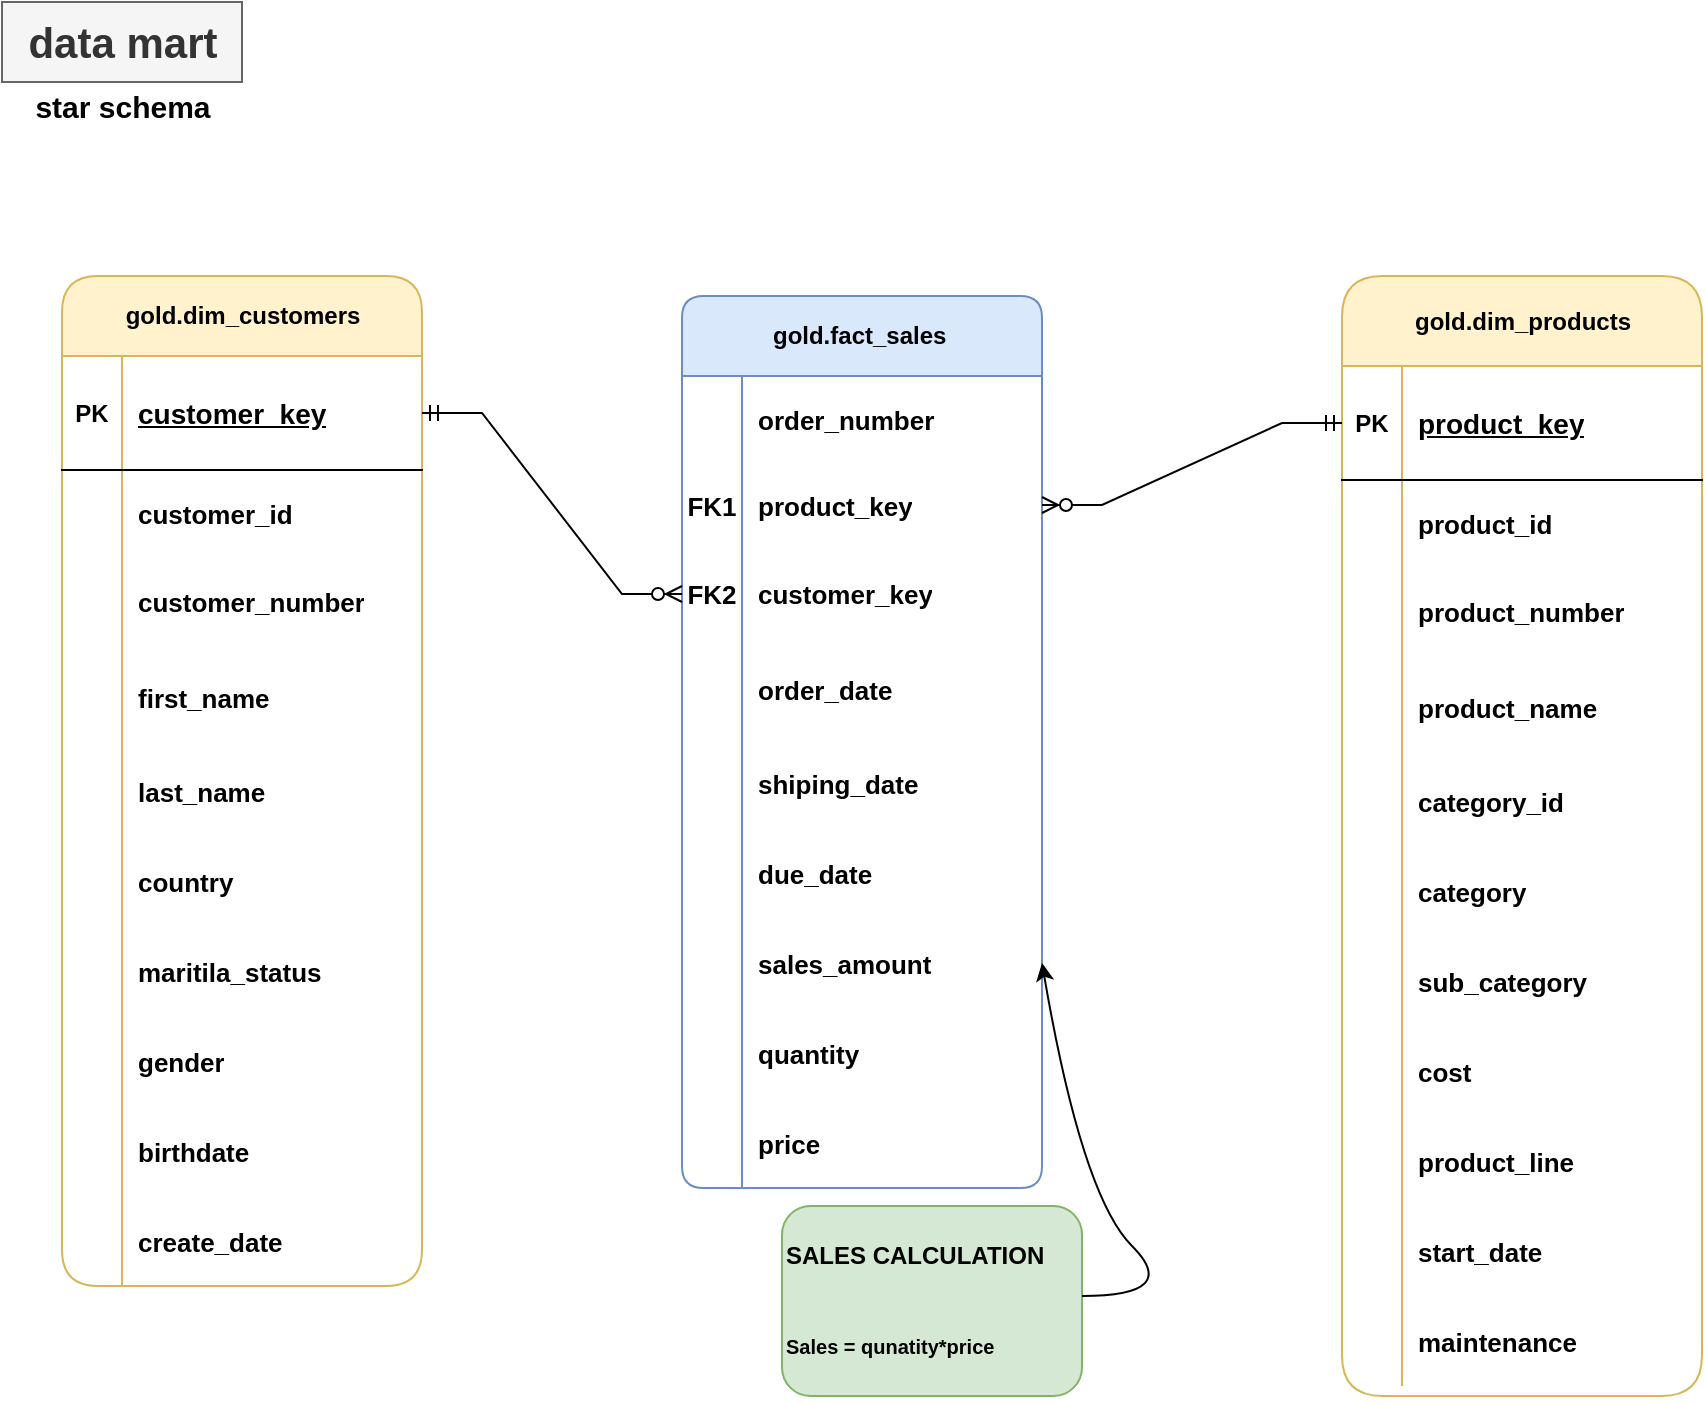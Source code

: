 <mxfile version="27.0.9">
  <diagram name="Page-1" id="4T1WIMYsZH72HeNve6yz">
    <mxGraphModel dx="1878" dy="595" grid="1" gridSize="10" guides="1" tooltips="1" connect="1" arrows="1" fold="1" page="1" pageScale="1" pageWidth="850" pageHeight="1100" math="0" shadow="0">
      <root>
        <mxCell id="0" />
        <mxCell id="1" parent="0" />
        <mxCell id="nuJ0KApkgOwOXbGpMMdL-1" value="&lt;font style=&quot;font-size: 21px;&quot;&gt;&lt;b style=&quot;&quot;&gt;data mart&lt;/b&gt;&lt;/font&gt;" style="text;html=1;align=center;verticalAlign=middle;resizable=0;points=[];autosize=1;strokeColor=#666666;fillColor=#f5f5f5;fontColor=#333333;" vertex="1" parent="1">
          <mxGeometry x="-20" y="33" width="120" height="40" as="geometry" />
        </mxCell>
        <mxCell id="nuJ0KApkgOwOXbGpMMdL-2" value="&lt;font style=&quot;font-size: 15px;&quot;&gt;&lt;b&gt;star schema&lt;/b&gt;&lt;/font&gt;" style="text;html=1;align=center;verticalAlign=middle;resizable=0;points=[];autosize=1;rounded=1;dashed=1;dashPattern=8 8;" vertex="1" parent="1">
          <mxGeometry x="-15" y="70" width="110" height="30" as="geometry" />
        </mxCell>
        <mxCell id="nuJ0KApkgOwOXbGpMMdL-3" value="gold.dim_customers" style="shape=table;startSize=40;container=1;collapsible=1;childLayout=tableLayout;fixedRows=1;rowLines=0;fontStyle=1;align=center;resizeLast=1;html=1;fillColor=#fff2cc;strokeColor=#d6b656;rounded=1;" vertex="1" parent="1">
          <mxGeometry x="10" y="170" width="180" height="505" as="geometry" />
        </mxCell>
        <mxCell id="nuJ0KApkgOwOXbGpMMdL-4" value="" style="shape=tableRow;horizontal=0;startSize=0;swimlaneHead=0;swimlaneBody=0;fillColor=none;collapsible=0;dropTarget=0;points=[[0,0.5],[1,0.5]];portConstraint=eastwest;top=0;left=0;right=0;bottom=1;" vertex="1" parent="nuJ0KApkgOwOXbGpMMdL-3">
          <mxGeometry y="40" width="180" height="57" as="geometry" />
        </mxCell>
        <mxCell id="nuJ0KApkgOwOXbGpMMdL-5" value="PK" style="shape=partialRectangle;connectable=0;fillColor=none;top=0;left=0;bottom=0;right=0;fontStyle=1;overflow=hidden;whiteSpace=wrap;html=1;" vertex="1" parent="nuJ0KApkgOwOXbGpMMdL-4">
          <mxGeometry width="30" height="57" as="geometry">
            <mxRectangle width="30" height="57" as="alternateBounds" />
          </mxGeometry>
        </mxCell>
        <mxCell id="nuJ0KApkgOwOXbGpMMdL-6" value="customer_key" style="shape=partialRectangle;connectable=0;fillColor=none;top=0;left=0;bottom=0;right=0;align=left;spacingLeft=6;fontStyle=5;overflow=hidden;whiteSpace=wrap;html=1;fontSize=14;" vertex="1" parent="nuJ0KApkgOwOXbGpMMdL-4">
          <mxGeometry x="30" width="150" height="57" as="geometry">
            <mxRectangle width="150" height="57" as="alternateBounds" />
          </mxGeometry>
        </mxCell>
        <mxCell id="nuJ0KApkgOwOXbGpMMdL-7" value="" style="shape=tableRow;horizontal=0;startSize=0;swimlaneHead=0;swimlaneBody=0;fillColor=none;collapsible=0;dropTarget=0;points=[[0,0.5],[1,0.5]];portConstraint=eastwest;top=0;left=0;right=0;bottom=0;fontSize=13;" vertex="1" parent="nuJ0KApkgOwOXbGpMMdL-3">
          <mxGeometry y="97" width="180" height="43" as="geometry" />
        </mxCell>
        <mxCell id="nuJ0KApkgOwOXbGpMMdL-8" value="" style="shape=partialRectangle;connectable=0;fillColor=none;top=0;left=0;bottom=0;right=0;editable=1;overflow=hidden;whiteSpace=wrap;html=1;fontSize=13;" vertex="1" parent="nuJ0KApkgOwOXbGpMMdL-7">
          <mxGeometry width="30" height="43" as="geometry">
            <mxRectangle width="30" height="43" as="alternateBounds" />
          </mxGeometry>
        </mxCell>
        <mxCell id="nuJ0KApkgOwOXbGpMMdL-9" value="customer_id" style="shape=partialRectangle;connectable=0;fillColor=none;top=0;left=0;bottom=0;right=0;align=left;spacingLeft=6;overflow=hidden;whiteSpace=wrap;html=1;fontSize=13;fontStyle=1" vertex="1" parent="nuJ0KApkgOwOXbGpMMdL-7">
          <mxGeometry x="30" width="150" height="43" as="geometry">
            <mxRectangle width="150" height="43" as="alternateBounds" />
          </mxGeometry>
        </mxCell>
        <mxCell id="nuJ0KApkgOwOXbGpMMdL-10" value="" style="shape=tableRow;horizontal=0;startSize=0;swimlaneHead=0;swimlaneBody=0;fillColor=none;collapsible=0;dropTarget=0;points=[[0,0.5],[1,0.5]];portConstraint=eastwest;top=0;left=0;right=0;bottom=0;fontSize=13;fontStyle=1" vertex="1" parent="nuJ0KApkgOwOXbGpMMdL-3">
          <mxGeometry y="140" width="180" height="46" as="geometry" />
        </mxCell>
        <mxCell id="nuJ0KApkgOwOXbGpMMdL-11" value="" style="shape=partialRectangle;connectable=0;fillColor=none;top=0;left=0;bottom=0;right=0;editable=1;overflow=hidden;whiteSpace=wrap;html=1;fontSize=13;fontStyle=1" vertex="1" parent="nuJ0KApkgOwOXbGpMMdL-10">
          <mxGeometry width="30" height="46" as="geometry">
            <mxRectangle width="30" height="46" as="alternateBounds" />
          </mxGeometry>
        </mxCell>
        <mxCell id="nuJ0KApkgOwOXbGpMMdL-12" value="customer_number" style="shape=partialRectangle;connectable=0;fillColor=none;top=0;left=0;bottom=0;right=0;align=left;spacingLeft=6;overflow=hidden;whiteSpace=wrap;html=1;fontSize=13;fontStyle=1" vertex="1" parent="nuJ0KApkgOwOXbGpMMdL-10">
          <mxGeometry x="30" width="150" height="46" as="geometry">
            <mxRectangle width="150" height="46" as="alternateBounds" />
          </mxGeometry>
        </mxCell>
        <mxCell id="nuJ0KApkgOwOXbGpMMdL-13" value="" style="shape=tableRow;horizontal=0;startSize=0;swimlaneHead=0;swimlaneBody=0;fillColor=none;collapsible=0;dropTarget=0;points=[[0,0.5],[1,0.5]];portConstraint=eastwest;top=0;left=0;right=0;bottom=0;fontSize=13;fontStyle=1" vertex="1" parent="nuJ0KApkgOwOXbGpMMdL-3">
          <mxGeometry y="186" width="180" height="49" as="geometry" />
        </mxCell>
        <mxCell id="nuJ0KApkgOwOXbGpMMdL-14" value="" style="shape=partialRectangle;connectable=0;fillColor=none;top=0;left=0;bottom=0;right=0;editable=1;overflow=hidden;whiteSpace=wrap;html=1;fontSize=13;fontStyle=1" vertex="1" parent="nuJ0KApkgOwOXbGpMMdL-13">
          <mxGeometry width="30" height="49" as="geometry">
            <mxRectangle width="30" height="49" as="alternateBounds" />
          </mxGeometry>
        </mxCell>
        <mxCell id="nuJ0KApkgOwOXbGpMMdL-15" value="first_name" style="shape=partialRectangle;connectable=0;fillColor=none;top=0;left=0;bottom=0;right=0;align=left;spacingLeft=6;overflow=hidden;whiteSpace=wrap;html=1;fontSize=13;fontStyle=1" vertex="1" parent="nuJ0KApkgOwOXbGpMMdL-13">
          <mxGeometry x="30" width="150" height="49" as="geometry">
            <mxRectangle width="150" height="49" as="alternateBounds" />
          </mxGeometry>
        </mxCell>
        <mxCell id="nuJ0KApkgOwOXbGpMMdL-16" style="shape=tableRow;horizontal=0;startSize=0;swimlaneHead=0;swimlaneBody=0;fillColor=none;collapsible=0;dropTarget=0;points=[[0,0.5],[1,0.5]];portConstraint=eastwest;top=0;left=0;right=0;bottom=0;fontSize=13;fontStyle=1" vertex="1" parent="nuJ0KApkgOwOXbGpMMdL-3">
          <mxGeometry y="235" width="180" height="45" as="geometry" />
        </mxCell>
        <mxCell id="nuJ0KApkgOwOXbGpMMdL-17" style="shape=partialRectangle;connectable=0;fillColor=none;top=0;left=0;bottom=0;right=0;editable=1;overflow=hidden;whiteSpace=wrap;html=1;fontSize=13;fontStyle=1" vertex="1" parent="nuJ0KApkgOwOXbGpMMdL-16">
          <mxGeometry width="30" height="45" as="geometry">
            <mxRectangle width="30" height="45" as="alternateBounds" />
          </mxGeometry>
        </mxCell>
        <mxCell id="nuJ0KApkgOwOXbGpMMdL-18" value="last_name" style="shape=partialRectangle;connectable=0;fillColor=none;top=0;left=0;bottom=0;right=0;align=left;spacingLeft=6;overflow=hidden;whiteSpace=wrap;html=1;fontSize=13;fontStyle=1" vertex="1" parent="nuJ0KApkgOwOXbGpMMdL-16">
          <mxGeometry x="30" width="150" height="45" as="geometry">
            <mxRectangle width="150" height="45" as="alternateBounds" />
          </mxGeometry>
        </mxCell>
        <mxCell id="nuJ0KApkgOwOXbGpMMdL-19" style="shape=tableRow;horizontal=0;startSize=0;swimlaneHead=0;swimlaneBody=0;fillColor=none;collapsible=0;dropTarget=0;points=[[0,0.5],[1,0.5]];portConstraint=eastwest;top=0;left=0;right=0;bottom=0;fontSize=13;fontStyle=1" vertex="1" parent="nuJ0KApkgOwOXbGpMMdL-3">
          <mxGeometry y="280" width="180" height="45" as="geometry" />
        </mxCell>
        <mxCell id="nuJ0KApkgOwOXbGpMMdL-20" style="shape=partialRectangle;connectable=0;fillColor=none;top=0;left=0;bottom=0;right=0;editable=1;overflow=hidden;whiteSpace=wrap;html=1;fontSize=13;fontStyle=1" vertex="1" parent="nuJ0KApkgOwOXbGpMMdL-19">
          <mxGeometry width="30" height="45" as="geometry">
            <mxRectangle width="30" height="45" as="alternateBounds" />
          </mxGeometry>
        </mxCell>
        <mxCell id="nuJ0KApkgOwOXbGpMMdL-21" value="country" style="shape=partialRectangle;connectable=0;fillColor=none;top=0;left=0;bottom=0;right=0;align=left;spacingLeft=6;overflow=hidden;whiteSpace=wrap;html=1;fontSize=13;fontStyle=1" vertex="1" parent="nuJ0KApkgOwOXbGpMMdL-19">
          <mxGeometry x="30" width="150" height="45" as="geometry">
            <mxRectangle width="150" height="45" as="alternateBounds" />
          </mxGeometry>
        </mxCell>
        <mxCell id="nuJ0KApkgOwOXbGpMMdL-22" style="shape=tableRow;horizontal=0;startSize=0;swimlaneHead=0;swimlaneBody=0;fillColor=none;collapsible=0;dropTarget=0;points=[[0,0.5],[1,0.5]];portConstraint=eastwest;top=0;left=0;right=0;bottom=0;fontSize=13;fontStyle=1" vertex="1" parent="nuJ0KApkgOwOXbGpMMdL-3">
          <mxGeometry y="325" width="180" height="45" as="geometry" />
        </mxCell>
        <mxCell id="nuJ0KApkgOwOXbGpMMdL-23" style="shape=partialRectangle;connectable=0;fillColor=none;top=0;left=0;bottom=0;right=0;editable=1;overflow=hidden;whiteSpace=wrap;html=1;fontSize=13;fontStyle=1" vertex="1" parent="nuJ0KApkgOwOXbGpMMdL-22">
          <mxGeometry width="30" height="45" as="geometry">
            <mxRectangle width="30" height="45" as="alternateBounds" />
          </mxGeometry>
        </mxCell>
        <mxCell id="nuJ0KApkgOwOXbGpMMdL-24" value="maritila_status" style="shape=partialRectangle;connectable=0;fillColor=none;top=0;left=0;bottom=0;right=0;align=left;spacingLeft=6;overflow=hidden;whiteSpace=wrap;html=1;fontSize=13;fontStyle=1" vertex="1" parent="nuJ0KApkgOwOXbGpMMdL-22">
          <mxGeometry x="30" width="150" height="45" as="geometry">
            <mxRectangle width="150" height="45" as="alternateBounds" />
          </mxGeometry>
        </mxCell>
        <mxCell id="nuJ0KApkgOwOXbGpMMdL-25" style="shape=tableRow;horizontal=0;startSize=0;swimlaneHead=0;swimlaneBody=0;fillColor=none;collapsible=0;dropTarget=0;points=[[0,0.5],[1,0.5]];portConstraint=eastwest;top=0;left=0;right=0;bottom=0;fontSize=13;fontStyle=1" vertex="1" parent="nuJ0KApkgOwOXbGpMMdL-3">
          <mxGeometry y="370" width="180" height="45" as="geometry" />
        </mxCell>
        <mxCell id="nuJ0KApkgOwOXbGpMMdL-26" style="shape=partialRectangle;connectable=0;fillColor=none;top=0;left=0;bottom=0;right=0;editable=1;overflow=hidden;whiteSpace=wrap;html=1;fontSize=13;fontStyle=1" vertex="1" parent="nuJ0KApkgOwOXbGpMMdL-25">
          <mxGeometry width="30" height="45" as="geometry">
            <mxRectangle width="30" height="45" as="alternateBounds" />
          </mxGeometry>
        </mxCell>
        <mxCell id="nuJ0KApkgOwOXbGpMMdL-27" value="gender" style="shape=partialRectangle;connectable=0;fillColor=none;top=0;left=0;bottom=0;right=0;align=left;spacingLeft=6;overflow=hidden;whiteSpace=wrap;html=1;fontSize=13;fontStyle=1" vertex="1" parent="nuJ0KApkgOwOXbGpMMdL-25">
          <mxGeometry x="30" width="150" height="45" as="geometry">
            <mxRectangle width="150" height="45" as="alternateBounds" />
          </mxGeometry>
        </mxCell>
        <mxCell id="nuJ0KApkgOwOXbGpMMdL-28" style="shape=tableRow;horizontal=0;startSize=0;swimlaneHead=0;swimlaneBody=0;fillColor=none;collapsible=0;dropTarget=0;points=[[0,0.5],[1,0.5]];portConstraint=eastwest;top=0;left=0;right=0;bottom=0;fontSize=13;fontStyle=1" vertex="1" parent="nuJ0KApkgOwOXbGpMMdL-3">
          <mxGeometry y="415" width="180" height="45" as="geometry" />
        </mxCell>
        <mxCell id="nuJ0KApkgOwOXbGpMMdL-29" style="shape=partialRectangle;connectable=0;fillColor=none;top=0;left=0;bottom=0;right=0;editable=1;overflow=hidden;whiteSpace=wrap;html=1;fontSize=13;fontStyle=1" vertex="1" parent="nuJ0KApkgOwOXbGpMMdL-28">
          <mxGeometry width="30" height="45" as="geometry">
            <mxRectangle width="30" height="45" as="alternateBounds" />
          </mxGeometry>
        </mxCell>
        <mxCell id="nuJ0KApkgOwOXbGpMMdL-30" value="birthdate" style="shape=partialRectangle;connectable=0;fillColor=none;top=0;left=0;bottom=0;right=0;align=left;spacingLeft=6;overflow=hidden;whiteSpace=wrap;html=1;fontSize=13;fontStyle=1" vertex="1" parent="nuJ0KApkgOwOXbGpMMdL-28">
          <mxGeometry x="30" width="150" height="45" as="geometry">
            <mxRectangle width="150" height="45" as="alternateBounds" />
          </mxGeometry>
        </mxCell>
        <mxCell id="nuJ0KApkgOwOXbGpMMdL-31" style="shape=tableRow;horizontal=0;startSize=0;swimlaneHead=0;swimlaneBody=0;fillColor=none;collapsible=0;dropTarget=0;points=[[0,0.5],[1,0.5]];portConstraint=eastwest;top=0;left=0;right=0;bottom=0;fontSize=13;fontStyle=1" vertex="1" parent="nuJ0KApkgOwOXbGpMMdL-3">
          <mxGeometry y="460" width="180" height="45" as="geometry" />
        </mxCell>
        <mxCell id="nuJ0KApkgOwOXbGpMMdL-32" style="shape=partialRectangle;connectable=0;fillColor=none;top=0;left=0;bottom=0;right=0;editable=1;overflow=hidden;whiteSpace=wrap;html=1;fontSize=13;fontStyle=1" vertex="1" parent="nuJ0KApkgOwOXbGpMMdL-31">
          <mxGeometry width="30" height="45" as="geometry">
            <mxRectangle width="30" height="45" as="alternateBounds" />
          </mxGeometry>
        </mxCell>
        <mxCell id="nuJ0KApkgOwOXbGpMMdL-33" value="create_date" style="shape=partialRectangle;connectable=0;fillColor=none;top=0;left=0;bottom=0;right=0;align=left;spacingLeft=6;overflow=hidden;whiteSpace=wrap;html=1;fontSize=13;fontStyle=1" vertex="1" parent="nuJ0KApkgOwOXbGpMMdL-31">
          <mxGeometry x="30" width="150" height="45" as="geometry">
            <mxRectangle width="150" height="45" as="alternateBounds" />
          </mxGeometry>
        </mxCell>
        <mxCell id="nuJ0KApkgOwOXbGpMMdL-47" value="gold.dim_products" style="shape=table;startSize=45;container=1;collapsible=1;childLayout=tableLayout;fixedRows=1;rowLines=0;fontStyle=1;align=center;resizeLast=1;html=1;fillColor=#fff2cc;strokeColor=#d6b656;rounded=1;" vertex="1" parent="1">
          <mxGeometry x="650" y="170" width="180" height="560" as="geometry" />
        </mxCell>
        <mxCell id="nuJ0KApkgOwOXbGpMMdL-48" value="" style="shape=tableRow;horizontal=0;startSize=0;swimlaneHead=0;swimlaneBody=0;fillColor=none;collapsible=0;dropTarget=0;points=[[0,0.5],[1,0.5]];portConstraint=eastwest;top=0;left=0;right=0;bottom=1;" vertex="1" parent="nuJ0KApkgOwOXbGpMMdL-47">
          <mxGeometry y="45" width="180" height="57" as="geometry" />
        </mxCell>
        <mxCell id="nuJ0KApkgOwOXbGpMMdL-49" value="PK" style="shape=partialRectangle;connectable=0;fillColor=none;top=0;left=0;bottom=0;right=0;fontStyle=1;overflow=hidden;whiteSpace=wrap;html=1;" vertex="1" parent="nuJ0KApkgOwOXbGpMMdL-48">
          <mxGeometry width="30" height="57" as="geometry">
            <mxRectangle width="30" height="57" as="alternateBounds" />
          </mxGeometry>
        </mxCell>
        <mxCell id="nuJ0KApkgOwOXbGpMMdL-50" value="product_key" style="shape=partialRectangle;connectable=0;fillColor=none;top=0;left=0;bottom=0;right=0;align=left;spacingLeft=6;fontStyle=5;overflow=hidden;whiteSpace=wrap;html=1;fontSize=14;" vertex="1" parent="nuJ0KApkgOwOXbGpMMdL-48">
          <mxGeometry x="30" width="150" height="57" as="geometry">
            <mxRectangle width="150" height="57" as="alternateBounds" />
          </mxGeometry>
        </mxCell>
        <mxCell id="nuJ0KApkgOwOXbGpMMdL-51" value="" style="shape=tableRow;horizontal=0;startSize=0;swimlaneHead=0;swimlaneBody=0;fillColor=none;collapsible=0;dropTarget=0;points=[[0,0.5],[1,0.5]];portConstraint=eastwest;top=0;left=0;right=0;bottom=0;fontSize=13;" vertex="1" parent="nuJ0KApkgOwOXbGpMMdL-47">
          <mxGeometry y="102" width="180" height="43" as="geometry" />
        </mxCell>
        <mxCell id="nuJ0KApkgOwOXbGpMMdL-52" value="" style="shape=partialRectangle;connectable=0;fillColor=none;top=0;left=0;bottom=0;right=0;editable=1;overflow=hidden;whiteSpace=wrap;html=1;fontSize=13;" vertex="1" parent="nuJ0KApkgOwOXbGpMMdL-51">
          <mxGeometry width="30" height="43" as="geometry">
            <mxRectangle width="30" height="43" as="alternateBounds" />
          </mxGeometry>
        </mxCell>
        <mxCell id="nuJ0KApkgOwOXbGpMMdL-53" value="product_id" style="shape=partialRectangle;connectable=0;fillColor=none;top=0;left=0;bottom=0;right=0;align=left;spacingLeft=6;overflow=hidden;whiteSpace=wrap;html=1;fontSize=13;fontStyle=1" vertex="1" parent="nuJ0KApkgOwOXbGpMMdL-51">
          <mxGeometry x="30" width="150" height="43" as="geometry">
            <mxRectangle width="150" height="43" as="alternateBounds" />
          </mxGeometry>
        </mxCell>
        <mxCell id="nuJ0KApkgOwOXbGpMMdL-54" value="" style="shape=tableRow;horizontal=0;startSize=0;swimlaneHead=0;swimlaneBody=0;fillColor=none;collapsible=0;dropTarget=0;points=[[0,0.5],[1,0.5]];portConstraint=eastwest;top=0;left=0;right=0;bottom=0;fontSize=13;" vertex="1" parent="nuJ0KApkgOwOXbGpMMdL-47">
          <mxGeometry y="145" width="180" height="46" as="geometry" />
        </mxCell>
        <mxCell id="nuJ0KApkgOwOXbGpMMdL-55" value="" style="shape=partialRectangle;connectable=0;fillColor=none;top=0;left=0;bottom=0;right=0;editable=1;overflow=hidden;whiteSpace=wrap;html=1;fontSize=13;" vertex="1" parent="nuJ0KApkgOwOXbGpMMdL-54">
          <mxGeometry width="30" height="46" as="geometry">
            <mxRectangle width="30" height="46" as="alternateBounds" />
          </mxGeometry>
        </mxCell>
        <mxCell id="nuJ0KApkgOwOXbGpMMdL-56" value="product_number" style="shape=partialRectangle;connectable=0;fillColor=none;top=0;left=0;bottom=0;right=0;align=left;spacingLeft=6;overflow=hidden;whiteSpace=wrap;html=1;fontSize=13;fontStyle=1" vertex="1" parent="nuJ0KApkgOwOXbGpMMdL-54">
          <mxGeometry x="30" width="150" height="46" as="geometry">
            <mxRectangle width="150" height="46" as="alternateBounds" />
          </mxGeometry>
        </mxCell>
        <mxCell id="nuJ0KApkgOwOXbGpMMdL-57" value="" style="shape=tableRow;horizontal=0;startSize=0;swimlaneHead=0;swimlaneBody=0;fillColor=none;collapsible=0;dropTarget=0;points=[[0,0.5],[1,0.5]];portConstraint=eastwest;top=0;left=0;right=0;bottom=0;fontSize=13;" vertex="1" parent="nuJ0KApkgOwOXbGpMMdL-47">
          <mxGeometry y="191" width="180" height="49" as="geometry" />
        </mxCell>
        <mxCell id="nuJ0KApkgOwOXbGpMMdL-58" value="" style="shape=partialRectangle;connectable=0;fillColor=none;top=0;left=0;bottom=0;right=0;editable=1;overflow=hidden;whiteSpace=wrap;html=1;fontSize=13;" vertex="1" parent="nuJ0KApkgOwOXbGpMMdL-57">
          <mxGeometry width="30" height="49" as="geometry">
            <mxRectangle width="30" height="49" as="alternateBounds" />
          </mxGeometry>
        </mxCell>
        <mxCell id="nuJ0KApkgOwOXbGpMMdL-59" value="product_name" style="shape=partialRectangle;connectable=0;fillColor=none;top=0;left=0;bottom=0;right=0;align=left;spacingLeft=6;overflow=hidden;whiteSpace=wrap;html=1;fontSize=13;fontStyle=1" vertex="1" parent="nuJ0KApkgOwOXbGpMMdL-57">
          <mxGeometry x="30" width="150" height="49" as="geometry">
            <mxRectangle width="150" height="49" as="alternateBounds" />
          </mxGeometry>
        </mxCell>
        <mxCell id="nuJ0KApkgOwOXbGpMMdL-60" style="shape=tableRow;horizontal=0;startSize=0;swimlaneHead=0;swimlaneBody=0;fillColor=none;collapsible=0;dropTarget=0;points=[[0,0.5],[1,0.5]];portConstraint=eastwest;top=0;left=0;right=0;bottom=0;fontSize=13;" vertex="1" parent="nuJ0KApkgOwOXbGpMMdL-47">
          <mxGeometry y="240" width="180" height="45" as="geometry" />
        </mxCell>
        <mxCell id="nuJ0KApkgOwOXbGpMMdL-61" style="shape=partialRectangle;connectable=0;fillColor=none;top=0;left=0;bottom=0;right=0;editable=1;overflow=hidden;whiteSpace=wrap;html=1;fontSize=13;" vertex="1" parent="nuJ0KApkgOwOXbGpMMdL-60">
          <mxGeometry width="30" height="45" as="geometry">
            <mxRectangle width="30" height="45" as="alternateBounds" />
          </mxGeometry>
        </mxCell>
        <mxCell id="nuJ0KApkgOwOXbGpMMdL-62" value="category_id" style="shape=partialRectangle;connectable=0;fillColor=none;top=0;left=0;bottom=0;right=0;align=left;spacingLeft=6;overflow=hidden;whiteSpace=wrap;html=1;fontSize=13;fontStyle=1" vertex="1" parent="nuJ0KApkgOwOXbGpMMdL-60">
          <mxGeometry x="30" width="150" height="45" as="geometry">
            <mxRectangle width="150" height="45" as="alternateBounds" />
          </mxGeometry>
        </mxCell>
        <mxCell id="nuJ0KApkgOwOXbGpMMdL-63" style="shape=tableRow;horizontal=0;startSize=0;swimlaneHead=0;swimlaneBody=0;fillColor=none;collapsible=0;dropTarget=0;points=[[0,0.5],[1,0.5]];portConstraint=eastwest;top=0;left=0;right=0;bottom=0;fontSize=13;" vertex="1" parent="nuJ0KApkgOwOXbGpMMdL-47">
          <mxGeometry y="285" width="180" height="45" as="geometry" />
        </mxCell>
        <mxCell id="nuJ0KApkgOwOXbGpMMdL-64" style="shape=partialRectangle;connectable=0;fillColor=none;top=0;left=0;bottom=0;right=0;editable=1;overflow=hidden;whiteSpace=wrap;html=1;fontSize=13;" vertex="1" parent="nuJ0KApkgOwOXbGpMMdL-63">
          <mxGeometry width="30" height="45" as="geometry">
            <mxRectangle width="30" height="45" as="alternateBounds" />
          </mxGeometry>
        </mxCell>
        <mxCell id="nuJ0KApkgOwOXbGpMMdL-65" value="category" style="shape=partialRectangle;connectable=0;fillColor=none;top=0;left=0;bottom=0;right=0;align=left;spacingLeft=6;overflow=hidden;whiteSpace=wrap;html=1;fontSize=13;fontStyle=1" vertex="1" parent="nuJ0KApkgOwOXbGpMMdL-63">
          <mxGeometry x="30" width="150" height="45" as="geometry">
            <mxRectangle width="150" height="45" as="alternateBounds" />
          </mxGeometry>
        </mxCell>
        <mxCell id="nuJ0KApkgOwOXbGpMMdL-66" style="shape=tableRow;horizontal=0;startSize=0;swimlaneHead=0;swimlaneBody=0;fillColor=none;collapsible=0;dropTarget=0;points=[[0,0.5],[1,0.5]];portConstraint=eastwest;top=0;left=0;right=0;bottom=0;fontSize=13;" vertex="1" parent="nuJ0KApkgOwOXbGpMMdL-47">
          <mxGeometry y="330" width="180" height="45" as="geometry" />
        </mxCell>
        <mxCell id="nuJ0KApkgOwOXbGpMMdL-67" style="shape=partialRectangle;connectable=0;fillColor=none;top=0;left=0;bottom=0;right=0;editable=1;overflow=hidden;whiteSpace=wrap;html=1;fontSize=13;" vertex="1" parent="nuJ0KApkgOwOXbGpMMdL-66">
          <mxGeometry width="30" height="45" as="geometry">
            <mxRectangle width="30" height="45" as="alternateBounds" />
          </mxGeometry>
        </mxCell>
        <mxCell id="nuJ0KApkgOwOXbGpMMdL-68" value="sub_category" style="shape=partialRectangle;connectable=0;fillColor=none;top=0;left=0;bottom=0;right=0;align=left;spacingLeft=6;overflow=hidden;whiteSpace=wrap;html=1;fontSize=13;fontStyle=1" vertex="1" parent="nuJ0KApkgOwOXbGpMMdL-66">
          <mxGeometry x="30" width="150" height="45" as="geometry">
            <mxRectangle width="150" height="45" as="alternateBounds" />
          </mxGeometry>
        </mxCell>
        <mxCell id="nuJ0KApkgOwOXbGpMMdL-69" style="shape=tableRow;horizontal=0;startSize=0;swimlaneHead=0;swimlaneBody=0;fillColor=none;collapsible=0;dropTarget=0;points=[[0,0.5],[1,0.5]];portConstraint=eastwest;top=0;left=0;right=0;bottom=0;fontSize=13;" vertex="1" parent="nuJ0KApkgOwOXbGpMMdL-47">
          <mxGeometry y="375" width="180" height="45" as="geometry" />
        </mxCell>
        <mxCell id="nuJ0KApkgOwOXbGpMMdL-70" style="shape=partialRectangle;connectable=0;fillColor=none;top=0;left=0;bottom=0;right=0;editable=1;overflow=hidden;whiteSpace=wrap;html=1;fontSize=13;" vertex="1" parent="nuJ0KApkgOwOXbGpMMdL-69">
          <mxGeometry width="30" height="45" as="geometry">
            <mxRectangle width="30" height="45" as="alternateBounds" />
          </mxGeometry>
        </mxCell>
        <mxCell id="nuJ0KApkgOwOXbGpMMdL-71" value="cost" style="shape=partialRectangle;connectable=0;fillColor=none;top=0;left=0;bottom=0;right=0;align=left;spacingLeft=6;overflow=hidden;whiteSpace=wrap;html=1;fontSize=13;fontStyle=1" vertex="1" parent="nuJ0KApkgOwOXbGpMMdL-69">
          <mxGeometry x="30" width="150" height="45" as="geometry">
            <mxRectangle width="150" height="45" as="alternateBounds" />
          </mxGeometry>
        </mxCell>
        <mxCell id="nuJ0KApkgOwOXbGpMMdL-72" style="shape=tableRow;horizontal=0;startSize=0;swimlaneHead=0;swimlaneBody=0;fillColor=none;collapsible=0;dropTarget=0;points=[[0,0.5],[1,0.5]];portConstraint=eastwest;top=0;left=0;right=0;bottom=0;fontSize=13;" vertex="1" parent="nuJ0KApkgOwOXbGpMMdL-47">
          <mxGeometry y="420" width="180" height="45" as="geometry" />
        </mxCell>
        <mxCell id="nuJ0KApkgOwOXbGpMMdL-73" style="shape=partialRectangle;connectable=0;fillColor=none;top=0;left=0;bottom=0;right=0;editable=1;overflow=hidden;whiteSpace=wrap;html=1;fontSize=13;" vertex="1" parent="nuJ0KApkgOwOXbGpMMdL-72">
          <mxGeometry width="30" height="45" as="geometry">
            <mxRectangle width="30" height="45" as="alternateBounds" />
          </mxGeometry>
        </mxCell>
        <mxCell id="nuJ0KApkgOwOXbGpMMdL-74" value="product_line" style="shape=partialRectangle;connectable=0;fillColor=none;top=0;left=0;bottom=0;right=0;align=left;spacingLeft=6;overflow=hidden;whiteSpace=wrap;html=1;fontSize=13;fontStyle=1" vertex="1" parent="nuJ0KApkgOwOXbGpMMdL-72">
          <mxGeometry x="30" width="150" height="45" as="geometry">
            <mxRectangle width="150" height="45" as="alternateBounds" />
          </mxGeometry>
        </mxCell>
        <mxCell id="nuJ0KApkgOwOXbGpMMdL-75" style="shape=tableRow;horizontal=0;startSize=0;swimlaneHead=0;swimlaneBody=0;fillColor=none;collapsible=0;dropTarget=0;points=[[0,0.5],[1,0.5]];portConstraint=eastwest;top=0;left=0;right=0;bottom=0;fontSize=13;" vertex="1" parent="nuJ0KApkgOwOXbGpMMdL-47">
          <mxGeometry y="465" width="180" height="45" as="geometry" />
        </mxCell>
        <mxCell id="nuJ0KApkgOwOXbGpMMdL-76" style="shape=partialRectangle;connectable=0;fillColor=none;top=0;left=0;bottom=0;right=0;editable=1;overflow=hidden;whiteSpace=wrap;html=1;fontSize=13;" vertex="1" parent="nuJ0KApkgOwOXbGpMMdL-75">
          <mxGeometry width="30" height="45" as="geometry">
            <mxRectangle width="30" height="45" as="alternateBounds" />
          </mxGeometry>
        </mxCell>
        <mxCell id="nuJ0KApkgOwOXbGpMMdL-77" value="start_date" style="shape=partialRectangle;connectable=0;fillColor=none;top=0;left=0;bottom=0;right=0;align=left;spacingLeft=6;overflow=hidden;whiteSpace=wrap;html=1;fontSize=13;fontStyle=1" vertex="1" parent="nuJ0KApkgOwOXbGpMMdL-75">
          <mxGeometry x="30" width="150" height="45" as="geometry">
            <mxRectangle width="150" height="45" as="alternateBounds" />
          </mxGeometry>
        </mxCell>
        <mxCell id="nuJ0KApkgOwOXbGpMMdL-78" style="shape=tableRow;horizontal=0;startSize=0;swimlaneHead=0;swimlaneBody=0;fillColor=none;collapsible=0;dropTarget=0;points=[[0,0.5],[1,0.5]];portConstraint=eastwest;top=0;left=0;right=0;bottom=0;fontSize=13;" vertex="1" parent="nuJ0KApkgOwOXbGpMMdL-47">
          <mxGeometry y="510" width="180" height="45" as="geometry" />
        </mxCell>
        <mxCell id="nuJ0KApkgOwOXbGpMMdL-79" style="shape=partialRectangle;connectable=0;fillColor=none;top=0;left=0;bottom=0;right=0;editable=1;overflow=hidden;whiteSpace=wrap;html=1;fontSize=13;" vertex="1" parent="nuJ0KApkgOwOXbGpMMdL-78">
          <mxGeometry width="30" height="45" as="geometry">
            <mxRectangle width="30" height="45" as="alternateBounds" />
          </mxGeometry>
        </mxCell>
        <mxCell id="nuJ0KApkgOwOXbGpMMdL-80" value="maintenance" style="shape=partialRectangle;connectable=0;fillColor=none;top=0;left=0;bottom=0;right=0;align=left;spacingLeft=6;overflow=hidden;whiteSpace=wrap;html=1;fontSize=13;fontStyle=1" vertex="1" parent="nuJ0KApkgOwOXbGpMMdL-78">
          <mxGeometry x="30" width="150" height="45" as="geometry">
            <mxRectangle width="150" height="45" as="alternateBounds" />
          </mxGeometry>
        </mxCell>
        <mxCell id="nuJ0KApkgOwOXbGpMMdL-81" value="gold.fact_sales&amp;nbsp;" style="shape=table;startSize=40;container=1;collapsible=1;childLayout=tableLayout;fixedRows=1;rowLines=0;fontStyle=1;align=center;resizeLast=1;html=1;fillColor=#dae8fc;strokeColor=#6c8ebf;rounded=1;arcSize=9;" vertex="1" parent="1">
          <mxGeometry x="320" y="180" width="180" height="446" as="geometry" />
        </mxCell>
        <mxCell id="nuJ0KApkgOwOXbGpMMdL-112" style="shape=tableRow;horizontal=0;startSize=0;swimlaneHead=0;swimlaneBody=0;fillColor=none;collapsible=0;dropTarget=0;points=[[0,0.5],[1,0.5]];portConstraint=eastwest;top=0;left=0;right=0;bottom=0;fontSize=13;" vertex="1" parent="nuJ0KApkgOwOXbGpMMdL-81">
          <mxGeometry y="40" width="180" height="43" as="geometry" />
        </mxCell>
        <mxCell id="nuJ0KApkgOwOXbGpMMdL-113" style="shape=partialRectangle;connectable=0;fillColor=none;top=0;left=0;bottom=0;right=0;editable=1;overflow=hidden;whiteSpace=wrap;html=1;fontSize=13;" vertex="1" parent="nuJ0KApkgOwOXbGpMMdL-112">
          <mxGeometry width="30" height="43" as="geometry">
            <mxRectangle width="30" height="43" as="alternateBounds" />
          </mxGeometry>
        </mxCell>
        <mxCell id="nuJ0KApkgOwOXbGpMMdL-114" value="order_number" style="shape=partialRectangle;connectable=0;fillColor=none;top=0;left=0;bottom=0;right=0;align=left;spacingLeft=6;overflow=hidden;whiteSpace=wrap;html=1;fontSize=13;strokeColor=inherit;fontStyle=1" vertex="1" parent="nuJ0KApkgOwOXbGpMMdL-112">
          <mxGeometry x="30" width="150" height="43" as="geometry">
            <mxRectangle width="150" height="43" as="alternateBounds" />
          </mxGeometry>
        </mxCell>
        <mxCell id="nuJ0KApkgOwOXbGpMMdL-85" value="" style="shape=tableRow;horizontal=0;startSize=0;swimlaneHead=0;swimlaneBody=0;fillColor=none;collapsible=0;dropTarget=0;points=[[0,0.5],[1,0.5]];portConstraint=eastwest;top=0;left=0;right=0;bottom=0;fontSize=13;" vertex="1" parent="nuJ0KApkgOwOXbGpMMdL-81">
          <mxGeometry y="83" width="180" height="43" as="geometry" />
        </mxCell>
        <mxCell id="nuJ0KApkgOwOXbGpMMdL-86" value="&lt;b&gt;FK1&lt;/b&gt;" style="shape=partialRectangle;connectable=0;fillColor=none;top=0;left=0;bottom=0;right=0;editable=1;overflow=hidden;whiteSpace=wrap;html=1;fontSize=13;" vertex="1" parent="nuJ0KApkgOwOXbGpMMdL-85">
          <mxGeometry width="30" height="43" as="geometry">
            <mxRectangle width="30" height="43" as="alternateBounds" />
          </mxGeometry>
        </mxCell>
        <mxCell id="nuJ0KApkgOwOXbGpMMdL-87" value="product_key" style="shape=partialRectangle;connectable=0;fillColor=none;top=0;left=0;bottom=0;right=0;align=left;spacingLeft=6;overflow=hidden;whiteSpace=wrap;html=1;fontSize=13;strokeColor=inherit;fontStyle=1" vertex="1" parent="nuJ0KApkgOwOXbGpMMdL-85">
          <mxGeometry x="30" width="150" height="43" as="geometry">
            <mxRectangle width="150" height="43" as="alternateBounds" />
          </mxGeometry>
        </mxCell>
        <mxCell id="nuJ0KApkgOwOXbGpMMdL-88" value="" style="shape=tableRow;horizontal=0;startSize=0;swimlaneHead=0;swimlaneBody=0;fillColor=none;collapsible=0;dropTarget=0;points=[[0,0.5],[1,0.5]];portConstraint=eastwest;top=0;left=0;right=0;bottom=0;fontSize=13;" vertex="1" parent="nuJ0KApkgOwOXbGpMMdL-81">
          <mxGeometry y="126" width="180" height="46" as="geometry" />
        </mxCell>
        <mxCell id="nuJ0KApkgOwOXbGpMMdL-89" value="&lt;b&gt;FK2&lt;/b&gt;" style="shape=partialRectangle;connectable=0;fillColor=none;top=0;left=0;bottom=0;right=0;editable=1;overflow=hidden;whiteSpace=wrap;html=1;fontSize=13;" vertex="1" parent="nuJ0KApkgOwOXbGpMMdL-88">
          <mxGeometry width="30" height="46" as="geometry">
            <mxRectangle width="30" height="46" as="alternateBounds" />
          </mxGeometry>
        </mxCell>
        <mxCell id="nuJ0KApkgOwOXbGpMMdL-90" value="customer_key" style="shape=partialRectangle;connectable=0;fillColor=none;top=0;left=0;bottom=0;right=0;align=left;spacingLeft=6;overflow=hidden;whiteSpace=wrap;html=1;fontSize=13;fontStyle=1" vertex="1" parent="nuJ0KApkgOwOXbGpMMdL-88">
          <mxGeometry x="30" width="150" height="46" as="geometry">
            <mxRectangle width="150" height="46" as="alternateBounds" />
          </mxGeometry>
        </mxCell>
        <mxCell id="nuJ0KApkgOwOXbGpMMdL-91" value="" style="shape=tableRow;horizontal=0;startSize=0;swimlaneHead=0;swimlaneBody=0;fillColor=none;collapsible=0;dropTarget=0;points=[[0,0.5],[1,0.5]];portConstraint=eastwest;top=0;left=0;right=0;bottom=0;fontSize=13;" vertex="1" parent="nuJ0KApkgOwOXbGpMMdL-81">
          <mxGeometry y="172" width="180" height="49" as="geometry" />
        </mxCell>
        <mxCell id="nuJ0KApkgOwOXbGpMMdL-92" value="" style="shape=partialRectangle;connectable=0;fillColor=none;top=0;left=0;bottom=0;right=0;editable=1;overflow=hidden;whiteSpace=wrap;html=1;fontSize=13;" vertex="1" parent="nuJ0KApkgOwOXbGpMMdL-91">
          <mxGeometry width="30" height="49" as="geometry">
            <mxRectangle width="30" height="49" as="alternateBounds" />
          </mxGeometry>
        </mxCell>
        <mxCell id="nuJ0KApkgOwOXbGpMMdL-93" value="order_date" style="shape=partialRectangle;connectable=0;fillColor=none;top=0;left=0;bottom=0;right=0;align=left;spacingLeft=6;overflow=hidden;whiteSpace=wrap;html=1;fontSize=13;fontStyle=1" vertex="1" parent="nuJ0KApkgOwOXbGpMMdL-91">
          <mxGeometry x="30" width="150" height="49" as="geometry">
            <mxRectangle width="150" height="49" as="alternateBounds" />
          </mxGeometry>
        </mxCell>
        <mxCell id="nuJ0KApkgOwOXbGpMMdL-94" style="shape=tableRow;horizontal=0;startSize=0;swimlaneHead=0;swimlaneBody=0;fillColor=none;collapsible=0;dropTarget=0;points=[[0,0.5],[1,0.5]];portConstraint=eastwest;top=0;left=0;right=0;bottom=0;fontSize=13;" vertex="1" parent="nuJ0KApkgOwOXbGpMMdL-81">
          <mxGeometry y="221" width="180" height="45" as="geometry" />
        </mxCell>
        <mxCell id="nuJ0KApkgOwOXbGpMMdL-95" style="shape=partialRectangle;connectable=0;fillColor=none;top=0;left=0;bottom=0;right=0;editable=1;overflow=hidden;whiteSpace=wrap;html=1;fontSize=13;" vertex="1" parent="nuJ0KApkgOwOXbGpMMdL-94">
          <mxGeometry width="30" height="45" as="geometry">
            <mxRectangle width="30" height="45" as="alternateBounds" />
          </mxGeometry>
        </mxCell>
        <mxCell id="nuJ0KApkgOwOXbGpMMdL-96" value="shiping_date" style="shape=partialRectangle;connectable=0;fillColor=none;top=0;left=0;bottom=0;right=0;align=left;spacingLeft=6;overflow=hidden;whiteSpace=wrap;html=1;fontSize=13;fontStyle=1" vertex="1" parent="nuJ0KApkgOwOXbGpMMdL-94">
          <mxGeometry x="30" width="150" height="45" as="geometry">
            <mxRectangle width="150" height="45" as="alternateBounds" />
          </mxGeometry>
        </mxCell>
        <mxCell id="nuJ0KApkgOwOXbGpMMdL-97" style="shape=tableRow;horizontal=0;startSize=0;swimlaneHead=0;swimlaneBody=0;fillColor=none;collapsible=0;dropTarget=0;points=[[0,0.5],[1,0.5]];portConstraint=eastwest;top=0;left=0;right=0;bottom=0;fontSize=13;" vertex="1" parent="nuJ0KApkgOwOXbGpMMdL-81">
          <mxGeometry y="266" width="180" height="45" as="geometry" />
        </mxCell>
        <mxCell id="nuJ0KApkgOwOXbGpMMdL-98" style="shape=partialRectangle;connectable=0;fillColor=none;top=0;left=0;bottom=0;right=0;editable=1;overflow=hidden;whiteSpace=wrap;html=1;fontSize=13;" vertex="1" parent="nuJ0KApkgOwOXbGpMMdL-97">
          <mxGeometry width="30" height="45" as="geometry">
            <mxRectangle width="30" height="45" as="alternateBounds" />
          </mxGeometry>
        </mxCell>
        <mxCell id="nuJ0KApkgOwOXbGpMMdL-99" value="due_date" style="shape=partialRectangle;connectable=0;fillColor=none;top=0;left=0;bottom=0;right=0;align=left;spacingLeft=6;overflow=hidden;whiteSpace=wrap;html=1;fontSize=13;fontStyle=1" vertex="1" parent="nuJ0KApkgOwOXbGpMMdL-97">
          <mxGeometry x="30" width="150" height="45" as="geometry">
            <mxRectangle width="150" height="45" as="alternateBounds" />
          </mxGeometry>
        </mxCell>
        <mxCell id="nuJ0KApkgOwOXbGpMMdL-100" style="shape=tableRow;horizontal=0;startSize=0;swimlaneHead=0;swimlaneBody=0;fillColor=none;collapsible=0;dropTarget=0;points=[[0,0.5],[1,0.5]];portConstraint=eastwest;top=0;left=0;right=0;bottom=0;fontSize=13;" vertex="1" parent="nuJ0KApkgOwOXbGpMMdL-81">
          <mxGeometry y="311" width="180" height="45" as="geometry" />
        </mxCell>
        <mxCell id="nuJ0KApkgOwOXbGpMMdL-101" style="shape=partialRectangle;connectable=0;fillColor=none;top=0;left=0;bottom=0;right=0;editable=1;overflow=hidden;whiteSpace=wrap;html=1;fontSize=13;" vertex="1" parent="nuJ0KApkgOwOXbGpMMdL-100">
          <mxGeometry width="30" height="45" as="geometry">
            <mxRectangle width="30" height="45" as="alternateBounds" />
          </mxGeometry>
        </mxCell>
        <mxCell id="nuJ0KApkgOwOXbGpMMdL-102" value="sales_amount" style="shape=partialRectangle;connectable=0;fillColor=none;top=0;left=0;bottom=0;right=0;align=left;spacingLeft=6;overflow=hidden;whiteSpace=wrap;html=1;fontSize=13;fontStyle=1" vertex="1" parent="nuJ0KApkgOwOXbGpMMdL-100">
          <mxGeometry x="30" width="150" height="45" as="geometry">
            <mxRectangle width="150" height="45" as="alternateBounds" />
          </mxGeometry>
        </mxCell>
        <mxCell id="nuJ0KApkgOwOXbGpMMdL-103" style="shape=tableRow;horizontal=0;startSize=0;swimlaneHead=0;swimlaneBody=0;fillColor=none;collapsible=0;dropTarget=0;points=[[0,0.5],[1,0.5]];portConstraint=eastwest;top=0;left=0;right=0;bottom=0;fontSize=13;" vertex="1" parent="nuJ0KApkgOwOXbGpMMdL-81">
          <mxGeometry y="356" width="180" height="45" as="geometry" />
        </mxCell>
        <mxCell id="nuJ0KApkgOwOXbGpMMdL-104" style="shape=partialRectangle;connectable=0;fillColor=none;top=0;left=0;bottom=0;right=0;editable=1;overflow=hidden;whiteSpace=wrap;html=1;fontSize=13;" vertex="1" parent="nuJ0KApkgOwOXbGpMMdL-103">
          <mxGeometry width="30" height="45" as="geometry">
            <mxRectangle width="30" height="45" as="alternateBounds" />
          </mxGeometry>
        </mxCell>
        <mxCell id="nuJ0KApkgOwOXbGpMMdL-105" value="quantity" style="shape=partialRectangle;connectable=0;fillColor=none;top=0;left=0;bottom=0;right=0;align=left;spacingLeft=6;overflow=hidden;whiteSpace=wrap;html=1;fontSize=13;fontStyle=1" vertex="1" parent="nuJ0KApkgOwOXbGpMMdL-103">
          <mxGeometry x="30" width="150" height="45" as="geometry">
            <mxRectangle width="150" height="45" as="alternateBounds" />
          </mxGeometry>
        </mxCell>
        <mxCell id="nuJ0KApkgOwOXbGpMMdL-106" style="shape=tableRow;horizontal=0;startSize=0;swimlaneHead=0;swimlaneBody=0;fillColor=none;collapsible=0;dropTarget=0;points=[[0,0.5],[1,0.5]];portConstraint=eastwest;top=0;left=0;right=0;bottom=0;fontSize=13;" vertex="1" parent="nuJ0KApkgOwOXbGpMMdL-81">
          <mxGeometry y="401" width="180" height="45" as="geometry" />
        </mxCell>
        <mxCell id="nuJ0KApkgOwOXbGpMMdL-107" style="shape=partialRectangle;connectable=0;fillColor=none;top=0;left=0;bottom=0;right=0;editable=1;overflow=hidden;whiteSpace=wrap;html=1;fontSize=13;" vertex="1" parent="nuJ0KApkgOwOXbGpMMdL-106">
          <mxGeometry width="30" height="45" as="geometry">
            <mxRectangle width="30" height="45" as="alternateBounds" />
          </mxGeometry>
        </mxCell>
        <mxCell id="nuJ0KApkgOwOXbGpMMdL-108" value="price" style="shape=partialRectangle;connectable=0;fillColor=none;top=0;left=0;bottom=0;right=0;align=left;spacingLeft=6;overflow=hidden;whiteSpace=wrap;html=1;fontSize=13;fontStyle=1" vertex="1" parent="nuJ0KApkgOwOXbGpMMdL-106">
          <mxGeometry x="30" width="150" height="45" as="geometry">
            <mxRectangle width="150" height="45" as="alternateBounds" />
          </mxGeometry>
        </mxCell>
        <mxCell id="nuJ0KApkgOwOXbGpMMdL-115" value="" style="edgeStyle=entityRelationEdgeStyle;fontSize=12;html=1;endArrow=ERzeroToMany;startArrow=ERmandOne;rounded=0;fontFamily=Helvetica;fontColor=default;fontStyle=1;exitX=1;exitY=0.5;exitDx=0;exitDy=0;entryX=0;entryY=0.5;entryDx=0;entryDy=0;" edge="1" parent="1" source="nuJ0KApkgOwOXbGpMMdL-4" target="nuJ0KApkgOwOXbGpMMdL-88">
          <mxGeometry width="100" height="100" relative="1" as="geometry">
            <mxPoint x="200" y="290" as="sourcePoint" />
            <mxPoint x="300" y="190" as="targetPoint" />
            <Array as="points">
              <mxPoint x="310" y="330" />
              <mxPoint x="290" y="270" />
            </Array>
          </mxGeometry>
        </mxCell>
        <mxCell id="nuJ0KApkgOwOXbGpMMdL-116" value="" style="edgeStyle=entityRelationEdgeStyle;fontSize=12;html=1;endArrow=ERzeroToMany;startArrow=ERmandOne;rounded=0;fontFamily=Helvetica;fontColor=default;fontStyle=1;exitX=0;exitY=0.5;exitDx=0;exitDy=0;entryX=1;entryY=0.5;entryDx=0;entryDy=0;" edge="1" parent="1" source="nuJ0KApkgOwOXbGpMMdL-48" target="nuJ0KApkgOwOXbGpMMdL-85">
          <mxGeometry width="100" height="100" relative="1" as="geometry">
            <mxPoint x="530" y="410" as="sourcePoint" />
            <mxPoint x="630" y="310" as="targetPoint" />
            <Array as="points">
              <mxPoint x="570" y="320" />
            </Array>
          </mxGeometry>
        </mxCell>
        <mxCell id="nuJ0KApkgOwOXbGpMMdL-117" value="&lt;h1 style=&quot;margin-top: 0px;&quot;&gt;&lt;span style=&quot;font-size: 12px; background-color: transparent; color: light-dark(rgb(0, 0, 0), rgb(255, 255, 255));&quot;&gt;SALES CALCULATION&lt;/span&gt;&lt;/h1&gt;&lt;h1 style=&quot;margin-top: 0px;&quot;&gt;&lt;font size=&quot;1&quot;&gt;Sales = qunatity*price&lt;/font&gt;&lt;/h1&gt;" style="text;html=1;whiteSpace=wrap;overflow=hidden;rounded=1;fontFamily=Helvetica;fontSize=12;fontStyle=1;strokeColor=#82b366;fillColor=#d5e8d4;" vertex="1" parent="1">
          <mxGeometry x="370" y="635" width="150" height="95" as="geometry" />
        </mxCell>
        <mxCell id="nuJ0KApkgOwOXbGpMMdL-118" value="" style="curved=1;endArrow=classic;html=1;rounded=0;fontFamily=Helvetica;fontSize=12;fontColor=default;fontStyle=1;entryX=1;entryY=0.5;entryDx=0;entryDy=0;" edge="1" parent="1" target="nuJ0KApkgOwOXbGpMMdL-100">
          <mxGeometry width="50" height="50" relative="1" as="geometry">
            <mxPoint x="520" y="680" as="sourcePoint" />
            <mxPoint x="570" y="630" as="targetPoint" />
            <Array as="points">
              <mxPoint x="570" y="680" />
              <mxPoint x="520" y="630" />
            </Array>
          </mxGeometry>
        </mxCell>
      </root>
    </mxGraphModel>
  </diagram>
</mxfile>
